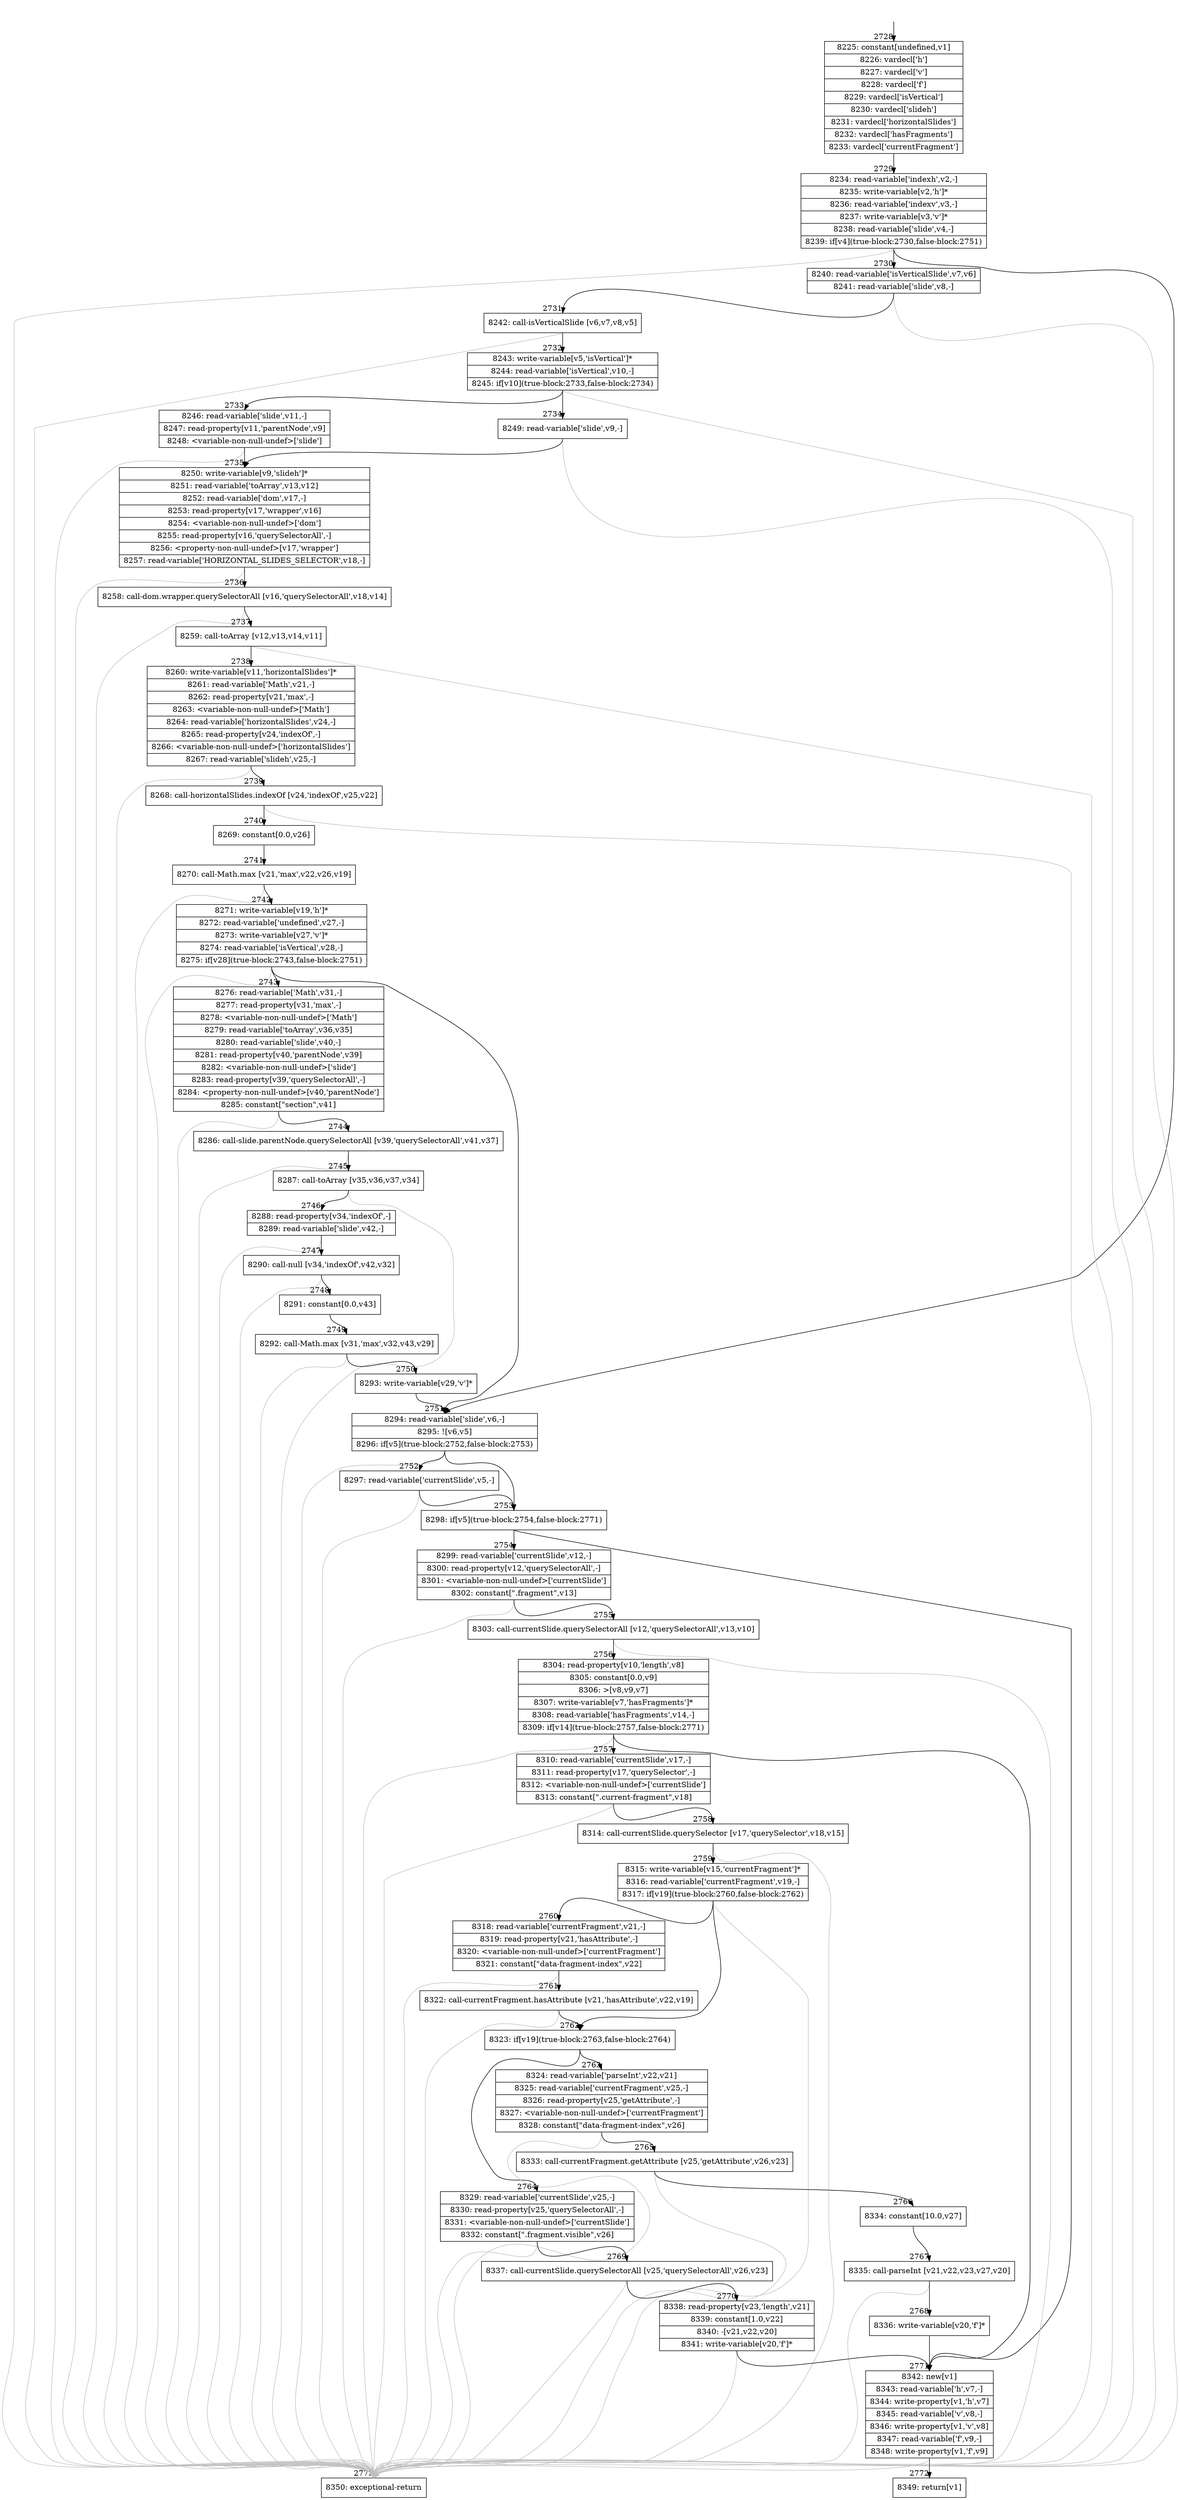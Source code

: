 digraph {
rankdir="TD"
BB_entry168[shape=none,label=""];
BB_entry168 -> BB2728 [tailport=s, headport=n, headlabel="    2728"]
BB2728 [shape=record label="{8225: constant[undefined,v1]|8226: vardecl['h']|8227: vardecl['v']|8228: vardecl['f']|8229: vardecl['isVertical']|8230: vardecl['slideh']|8231: vardecl['horizontalSlides']|8232: vardecl['hasFragments']|8233: vardecl['currentFragment']}" ] 
BB2728 -> BB2729 [tailport=s, headport=n, headlabel="      2729"]
BB2729 [shape=record label="{8234: read-variable['indexh',v2,-]|8235: write-variable[v2,'h']*|8236: read-variable['indexv',v3,-]|8237: write-variable[v3,'v']*|8238: read-variable['slide',v4,-]|8239: if[v4](true-block:2730,false-block:2751)}" ] 
BB2729 -> BB2730 [tailport=s, headport=n, headlabel="      2730"]
BB2729 -> BB2751 [tailport=s, headport=n, headlabel="      2751"]
BB2729 -> BB2773 [tailport=s, headport=n, color=gray, headlabel="      2773"]
BB2730 [shape=record label="{8240: read-variable['isVerticalSlide',v7,v6]|8241: read-variable['slide',v8,-]}" ] 
BB2730 -> BB2731 [tailport=s, headport=n, headlabel="      2731"]
BB2730 -> BB2773 [tailport=s, headport=n, color=gray]
BB2731 [shape=record label="{8242: call-isVerticalSlide [v6,v7,v8,v5]}" ] 
BB2731 -> BB2732 [tailport=s, headport=n, headlabel="      2732"]
BB2731 -> BB2773 [tailport=s, headport=n, color=gray]
BB2732 [shape=record label="{8243: write-variable[v5,'isVertical']*|8244: read-variable['isVertical',v10,-]|8245: if[v10](true-block:2733,false-block:2734)}" ] 
BB2732 -> BB2733 [tailport=s, headport=n, headlabel="      2733"]
BB2732 -> BB2734 [tailport=s, headport=n, headlabel="      2734"]
BB2732 -> BB2773 [tailport=s, headport=n, color=gray]
BB2733 [shape=record label="{8246: read-variable['slide',v11,-]|8247: read-property[v11,'parentNode',v9]|8248: \<variable-non-null-undef\>['slide']}" ] 
BB2733 -> BB2735 [tailport=s, headport=n, headlabel="      2735"]
BB2733 -> BB2773 [tailport=s, headport=n, color=gray]
BB2734 [shape=record label="{8249: read-variable['slide',v9,-]}" ] 
BB2734 -> BB2735 [tailport=s, headport=n]
BB2734 -> BB2773 [tailport=s, headport=n, color=gray]
BB2735 [shape=record label="{8250: write-variable[v9,'slideh']*|8251: read-variable['toArray',v13,v12]|8252: read-variable['dom',v17,-]|8253: read-property[v17,'wrapper',v16]|8254: \<variable-non-null-undef\>['dom']|8255: read-property[v16,'querySelectorAll',-]|8256: \<property-non-null-undef\>[v17,'wrapper']|8257: read-variable['HORIZONTAL_SLIDES_SELECTOR',v18,-]}" ] 
BB2735 -> BB2736 [tailport=s, headport=n, headlabel="      2736"]
BB2735 -> BB2773 [tailport=s, headport=n, color=gray]
BB2736 [shape=record label="{8258: call-dom.wrapper.querySelectorAll [v16,'querySelectorAll',v18,v14]}" ] 
BB2736 -> BB2737 [tailport=s, headport=n, headlabel="      2737"]
BB2736 -> BB2773 [tailport=s, headport=n, color=gray]
BB2737 [shape=record label="{8259: call-toArray [v12,v13,v14,v11]}" ] 
BB2737 -> BB2738 [tailport=s, headport=n, headlabel="      2738"]
BB2737 -> BB2773 [tailport=s, headport=n, color=gray]
BB2738 [shape=record label="{8260: write-variable[v11,'horizontalSlides']*|8261: read-variable['Math',v21,-]|8262: read-property[v21,'max',-]|8263: \<variable-non-null-undef\>['Math']|8264: read-variable['horizontalSlides',v24,-]|8265: read-property[v24,'indexOf',-]|8266: \<variable-non-null-undef\>['horizontalSlides']|8267: read-variable['slideh',v25,-]}" ] 
BB2738 -> BB2739 [tailport=s, headport=n, headlabel="      2739"]
BB2738 -> BB2773 [tailport=s, headport=n, color=gray]
BB2739 [shape=record label="{8268: call-horizontalSlides.indexOf [v24,'indexOf',v25,v22]}" ] 
BB2739 -> BB2740 [tailport=s, headport=n, headlabel="      2740"]
BB2739 -> BB2773 [tailport=s, headport=n, color=gray]
BB2740 [shape=record label="{8269: constant[0.0,v26]}" ] 
BB2740 -> BB2741 [tailport=s, headport=n, headlabel="      2741"]
BB2741 [shape=record label="{8270: call-Math.max [v21,'max',v22,v26,v19]}" ] 
BB2741 -> BB2742 [tailport=s, headport=n, headlabel="      2742"]
BB2741 -> BB2773 [tailport=s, headport=n, color=gray]
BB2742 [shape=record label="{8271: write-variable[v19,'h']*|8272: read-variable['undefined',v27,-]|8273: write-variable[v27,'v']*|8274: read-variable['isVertical',v28,-]|8275: if[v28](true-block:2743,false-block:2751)}" ] 
BB2742 -> BB2743 [tailport=s, headport=n, headlabel="      2743"]
BB2742 -> BB2751 [tailport=s, headport=n]
BB2742 -> BB2773 [tailport=s, headport=n, color=gray]
BB2743 [shape=record label="{8276: read-variable['Math',v31,-]|8277: read-property[v31,'max',-]|8278: \<variable-non-null-undef\>['Math']|8279: read-variable['toArray',v36,v35]|8280: read-variable['slide',v40,-]|8281: read-property[v40,'parentNode',v39]|8282: \<variable-non-null-undef\>['slide']|8283: read-property[v39,'querySelectorAll',-]|8284: \<property-non-null-undef\>[v40,'parentNode']|8285: constant[\"section\",v41]}" ] 
BB2743 -> BB2744 [tailport=s, headport=n, headlabel="      2744"]
BB2743 -> BB2773 [tailport=s, headport=n, color=gray]
BB2744 [shape=record label="{8286: call-slide.parentNode.querySelectorAll [v39,'querySelectorAll',v41,v37]}" ] 
BB2744 -> BB2745 [tailport=s, headport=n, headlabel="      2745"]
BB2744 -> BB2773 [tailport=s, headport=n, color=gray]
BB2745 [shape=record label="{8287: call-toArray [v35,v36,v37,v34]}" ] 
BB2745 -> BB2746 [tailport=s, headport=n, headlabel="      2746"]
BB2745 -> BB2773 [tailport=s, headport=n, color=gray]
BB2746 [shape=record label="{8288: read-property[v34,'indexOf',-]|8289: read-variable['slide',v42,-]}" ] 
BB2746 -> BB2747 [tailport=s, headport=n, headlabel="      2747"]
BB2746 -> BB2773 [tailport=s, headport=n, color=gray]
BB2747 [shape=record label="{8290: call-null [v34,'indexOf',v42,v32]}" ] 
BB2747 -> BB2748 [tailport=s, headport=n, headlabel="      2748"]
BB2747 -> BB2773 [tailport=s, headport=n, color=gray]
BB2748 [shape=record label="{8291: constant[0.0,v43]}" ] 
BB2748 -> BB2749 [tailport=s, headport=n, headlabel="      2749"]
BB2749 [shape=record label="{8292: call-Math.max [v31,'max',v32,v43,v29]}" ] 
BB2749 -> BB2750 [tailport=s, headport=n, headlabel="      2750"]
BB2749 -> BB2773 [tailport=s, headport=n, color=gray]
BB2750 [shape=record label="{8293: write-variable[v29,'v']*}" ] 
BB2750 -> BB2751 [tailport=s, headport=n]
BB2751 [shape=record label="{8294: read-variable['slide',v6,-]|8295: ![v6,v5]|8296: if[v5](true-block:2752,false-block:2753)}" ] 
BB2751 -> BB2753 [tailport=s, headport=n, headlabel="      2753"]
BB2751 -> BB2752 [tailport=s, headport=n, headlabel="      2752"]
BB2751 -> BB2773 [tailport=s, headport=n, color=gray]
BB2752 [shape=record label="{8297: read-variable['currentSlide',v5,-]}" ] 
BB2752 -> BB2753 [tailport=s, headport=n]
BB2752 -> BB2773 [tailport=s, headport=n, color=gray]
BB2753 [shape=record label="{8298: if[v5](true-block:2754,false-block:2771)}" ] 
BB2753 -> BB2754 [tailport=s, headport=n, headlabel="      2754"]
BB2753 -> BB2771 [tailport=s, headport=n, headlabel="      2771"]
BB2754 [shape=record label="{8299: read-variable['currentSlide',v12,-]|8300: read-property[v12,'querySelectorAll',-]|8301: \<variable-non-null-undef\>['currentSlide']|8302: constant[\".fragment\",v13]}" ] 
BB2754 -> BB2755 [tailport=s, headport=n, headlabel="      2755"]
BB2754 -> BB2773 [tailport=s, headport=n, color=gray]
BB2755 [shape=record label="{8303: call-currentSlide.querySelectorAll [v12,'querySelectorAll',v13,v10]}" ] 
BB2755 -> BB2756 [tailport=s, headport=n, headlabel="      2756"]
BB2755 -> BB2773 [tailport=s, headport=n, color=gray]
BB2756 [shape=record label="{8304: read-property[v10,'length',v8]|8305: constant[0.0,v9]|8306: \>[v8,v9,v7]|8307: write-variable[v7,'hasFragments']*|8308: read-variable['hasFragments',v14,-]|8309: if[v14](true-block:2757,false-block:2771)}" ] 
BB2756 -> BB2757 [tailport=s, headport=n, headlabel="      2757"]
BB2756 -> BB2771 [tailport=s, headport=n]
BB2756 -> BB2773 [tailport=s, headport=n, color=gray]
BB2757 [shape=record label="{8310: read-variable['currentSlide',v17,-]|8311: read-property[v17,'querySelector',-]|8312: \<variable-non-null-undef\>['currentSlide']|8313: constant[\".current-fragment\",v18]}" ] 
BB2757 -> BB2758 [tailport=s, headport=n, headlabel="      2758"]
BB2757 -> BB2773 [tailport=s, headport=n, color=gray]
BB2758 [shape=record label="{8314: call-currentSlide.querySelector [v17,'querySelector',v18,v15]}" ] 
BB2758 -> BB2759 [tailport=s, headport=n, headlabel="      2759"]
BB2758 -> BB2773 [tailport=s, headport=n, color=gray]
BB2759 [shape=record label="{8315: write-variable[v15,'currentFragment']*|8316: read-variable['currentFragment',v19,-]|8317: if[v19](true-block:2760,false-block:2762)}" ] 
BB2759 -> BB2762 [tailport=s, headport=n, headlabel="      2762"]
BB2759 -> BB2760 [tailport=s, headport=n, headlabel="      2760"]
BB2759 -> BB2773 [tailport=s, headport=n, color=gray]
BB2760 [shape=record label="{8318: read-variable['currentFragment',v21,-]|8319: read-property[v21,'hasAttribute',-]|8320: \<variable-non-null-undef\>['currentFragment']|8321: constant[\"data-fragment-index\",v22]}" ] 
BB2760 -> BB2761 [tailport=s, headport=n, headlabel="      2761"]
BB2760 -> BB2773 [tailport=s, headport=n, color=gray]
BB2761 [shape=record label="{8322: call-currentFragment.hasAttribute [v21,'hasAttribute',v22,v19]}" ] 
BB2761 -> BB2762 [tailport=s, headport=n]
BB2761 -> BB2773 [tailport=s, headport=n, color=gray]
BB2762 [shape=record label="{8323: if[v19](true-block:2763,false-block:2764)}" ] 
BB2762 -> BB2763 [tailport=s, headport=n, headlabel="      2763"]
BB2762 -> BB2764 [tailport=s, headport=n, headlabel="      2764"]
BB2763 [shape=record label="{8324: read-variable['parseInt',v22,v21]|8325: read-variable['currentFragment',v25,-]|8326: read-property[v25,'getAttribute',-]|8327: \<variable-non-null-undef\>['currentFragment']|8328: constant[\"data-fragment-index\",v26]}" ] 
BB2763 -> BB2765 [tailport=s, headport=n, headlabel="      2765"]
BB2763 -> BB2773 [tailport=s, headport=n, color=gray]
BB2764 [shape=record label="{8329: read-variable['currentSlide',v25,-]|8330: read-property[v25,'querySelectorAll',-]|8331: \<variable-non-null-undef\>['currentSlide']|8332: constant[\".fragment.visible\",v26]}" ] 
BB2764 -> BB2769 [tailport=s, headport=n, headlabel="      2769"]
BB2764 -> BB2773 [tailport=s, headport=n, color=gray]
BB2765 [shape=record label="{8333: call-currentFragment.getAttribute [v25,'getAttribute',v26,v23]}" ] 
BB2765 -> BB2766 [tailport=s, headport=n, headlabel="      2766"]
BB2765 -> BB2773 [tailport=s, headport=n, color=gray]
BB2766 [shape=record label="{8334: constant[10.0,v27]}" ] 
BB2766 -> BB2767 [tailport=s, headport=n, headlabel="      2767"]
BB2767 [shape=record label="{8335: call-parseInt [v21,v22,v23,v27,v20]}" ] 
BB2767 -> BB2768 [tailport=s, headport=n, headlabel="      2768"]
BB2767 -> BB2773 [tailport=s, headport=n, color=gray]
BB2768 [shape=record label="{8336: write-variable[v20,'f']*}" ] 
BB2768 -> BB2771 [tailport=s, headport=n]
BB2769 [shape=record label="{8337: call-currentSlide.querySelectorAll [v25,'querySelectorAll',v26,v23]}" ] 
BB2769 -> BB2770 [tailport=s, headport=n, headlabel="      2770"]
BB2769 -> BB2773 [tailport=s, headport=n, color=gray]
BB2770 [shape=record label="{8338: read-property[v23,'length',v21]|8339: constant[1.0,v22]|8340: -[v21,v22,v20]|8341: write-variable[v20,'f']*}" ] 
BB2770 -> BB2771 [tailport=s, headport=n]
BB2770 -> BB2773 [tailport=s, headport=n, color=gray]
BB2771 [shape=record label="{8342: new[v1]|8343: read-variable['h',v7,-]|8344: write-property[v1,'h',v7]|8345: read-variable['v',v8,-]|8346: write-property[v1,'v',v8]|8347: read-variable['f',v9,-]|8348: write-property[v1,'f',v9]}" ] 
BB2771 -> BB2772 [tailport=s, headport=n, headlabel="      2772"]
BB2771 -> BB2773 [tailport=s, headport=n, color=gray]
BB2772 [shape=record label="{8349: return[v1]}" ] 
BB2773 [shape=record label="{8350: exceptional-return}" ] 
//#$~ 3224
}
